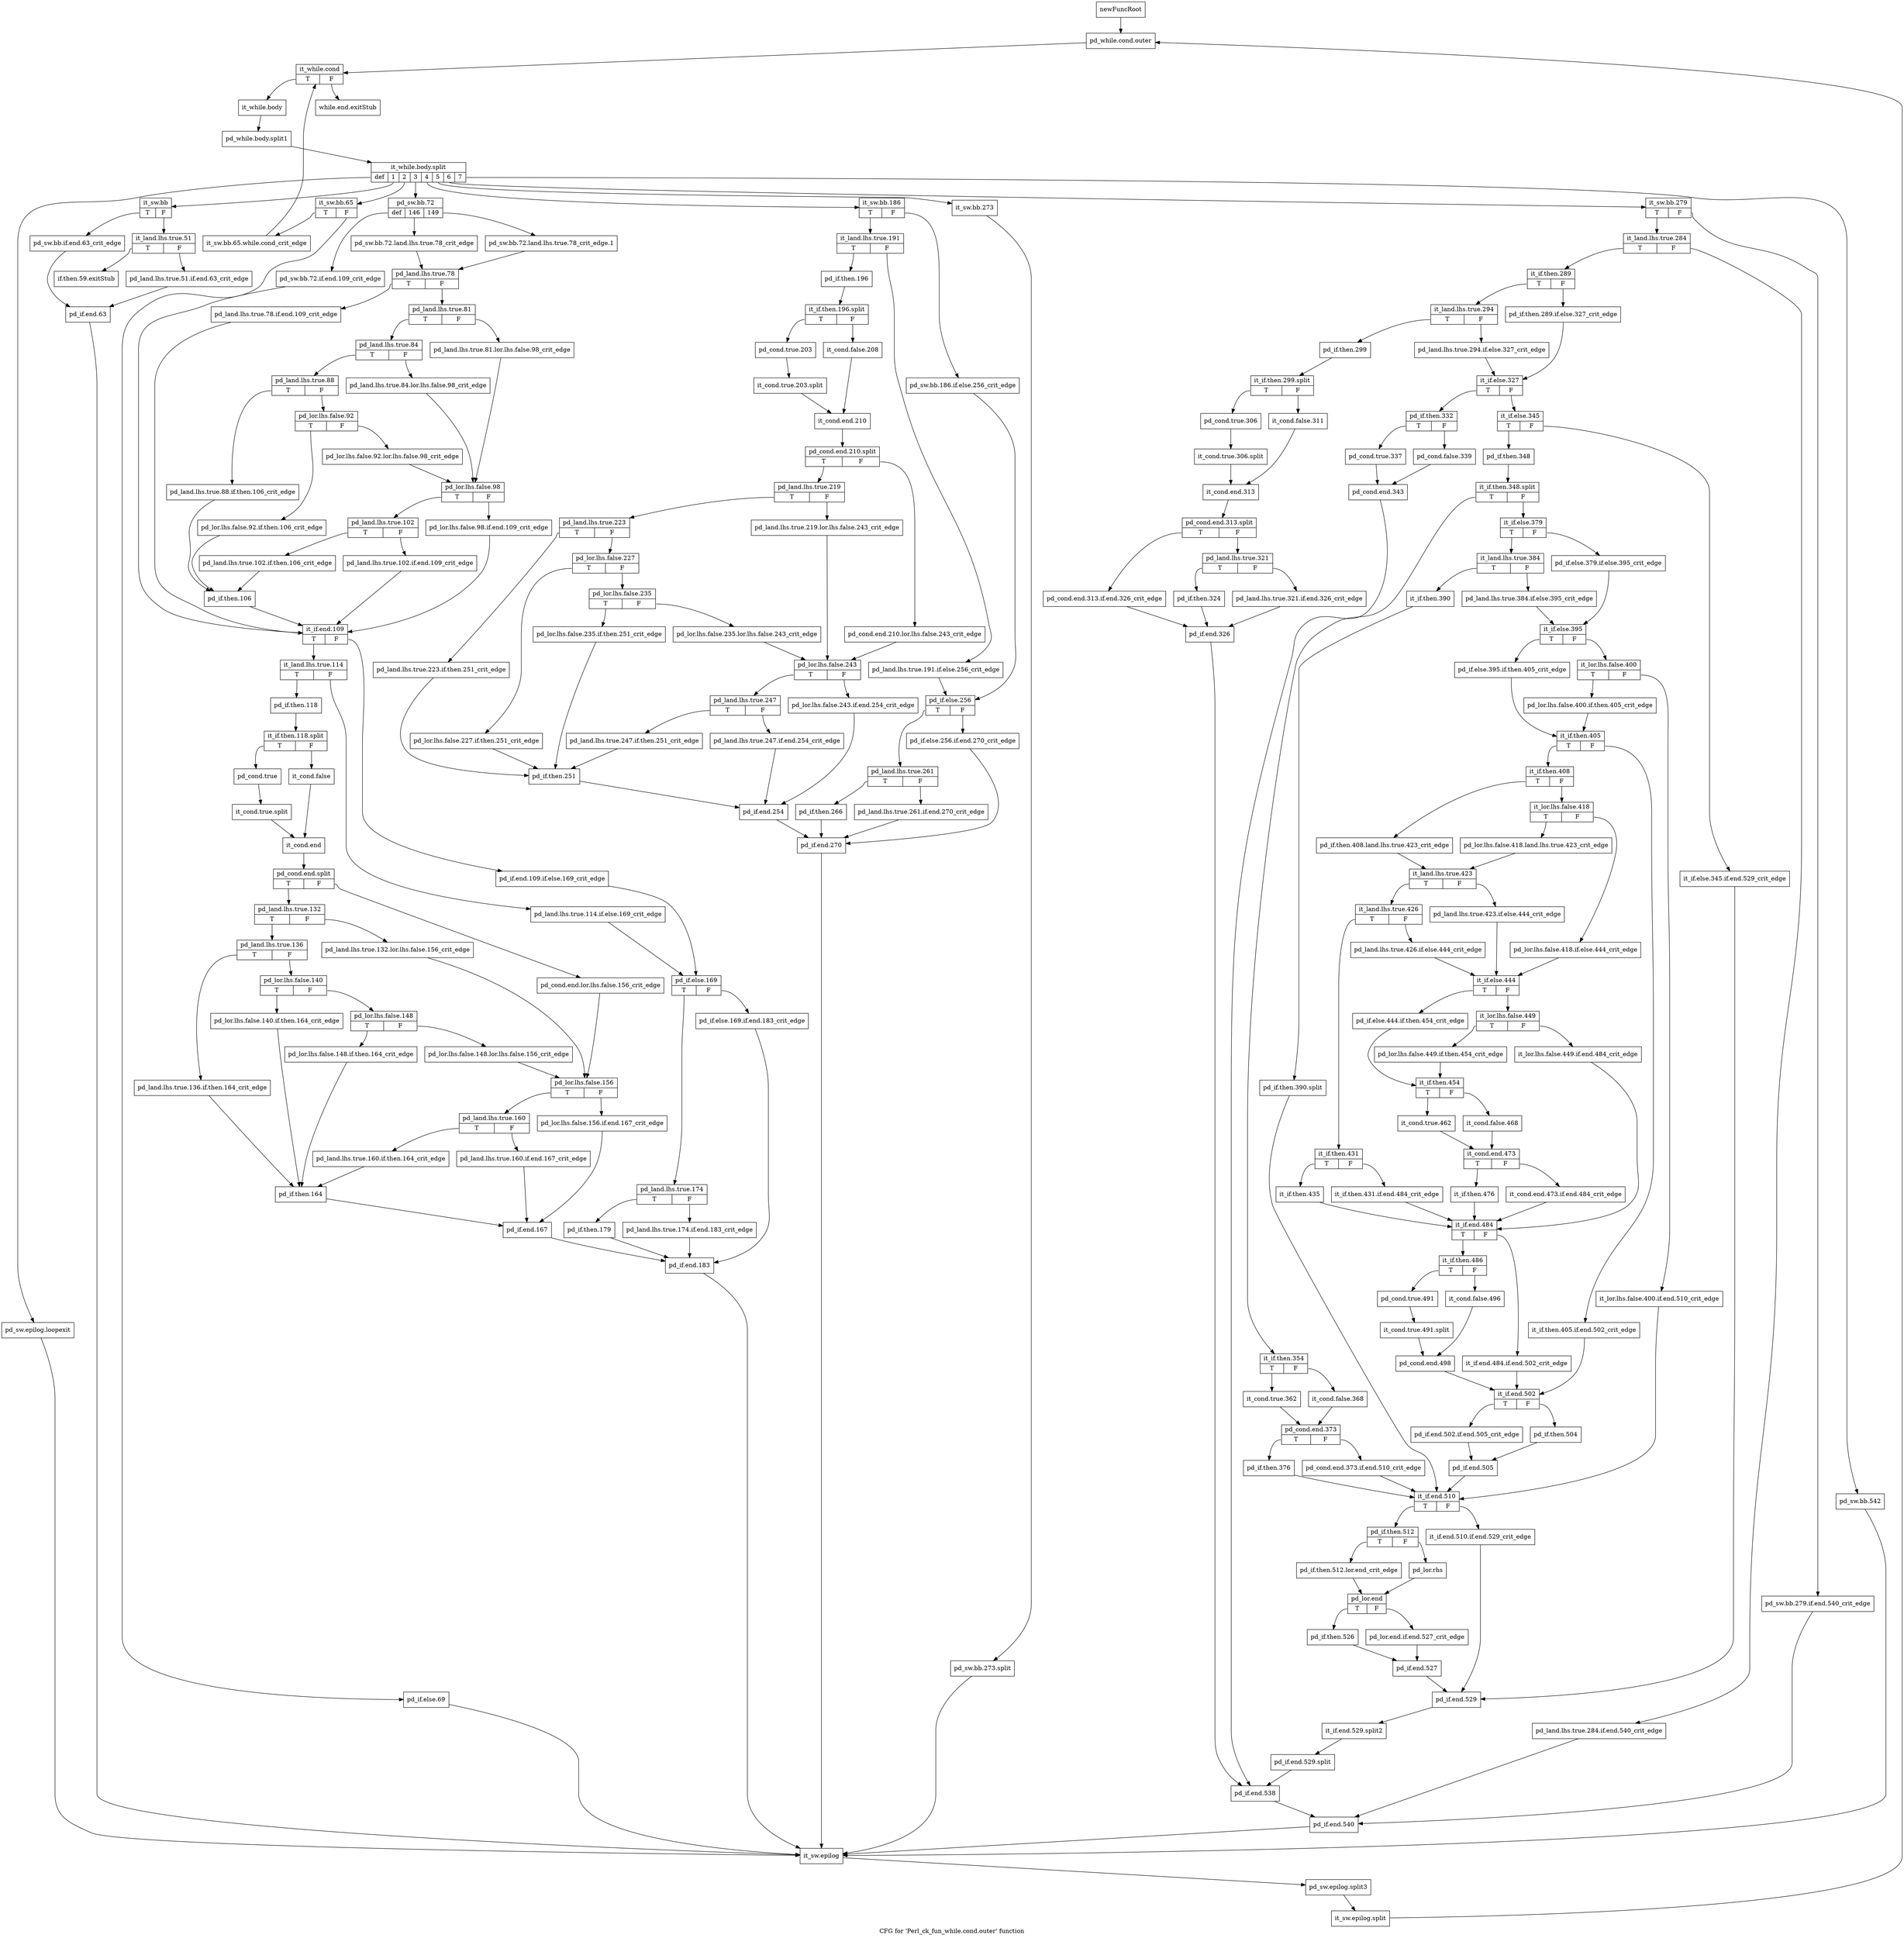 digraph "CFG for 'Perl_ck_fun_while.cond.outer' function" {
	label="CFG for 'Perl_ck_fun_while.cond.outer' function";

	Node0x4c5b9a0 [shape=record,label="{newFuncRoot}"];
	Node0x4c5b9a0 -> Node0x4c5ba90;
	Node0x4c5b9f0 [shape=record,label="{while.end.exitStub}"];
	Node0x4c5ba40 [shape=record,label="{if.then.59.exitStub}"];
	Node0x4c5ba90 [shape=record,label="{pd_while.cond.outer}"];
	Node0x4c5ba90 -> Node0x4c5bae0;
	Node0x4c5bae0 [shape=record,label="{it_while.cond|{<s0>T|<s1>F}}"];
	Node0x4c5bae0:s0 -> Node0x4c5bb30;
	Node0x4c5bae0:s1 -> Node0x4c5b9f0;
	Node0x4c5bb30 [shape=record,label="{it_while.body}"];
	Node0x4c5bb30 -> Node0x64572c0;
	Node0x64572c0 [shape=record,label="{pd_while.body.split1}"];
	Node0x64572c0 -> Node0x64571c0;
	Node0x64571c0 [shape=record,label="{it_while.body.split|{<s0>def|<s1>1|<s2>2|<s3>3|<s4>4|<s5>5|<s6>6|<s7>7}}"];
	Node0x64571c0:s0 -> Node0x4c5f410;
	Node0x64571c0:s1 -> Node0x4c5f280;
	Node0x64571c0:s2 -> Node0x4c5f190;
	Node0x64571c0:s3 -> Node0x4c5e150;
	Node0x64571c0:s4 -> Node0x4c5d7a0;
	Node0x64571c0:s5 -> Node0x4c5d750;
	Node0x64571c0:s6 -> Node0x4c5bbd0;
	Node0x64571c0:s7 -> Node0x4c5bb80;
	Node0x4c5bb80 [shape=record,label="{pd_sw.bb.542}"];
	Node0x4c5bb80 -> Node0x4c5f460;
	Node0x4c5bbd0 [shape=record,label="{it_sw.bb.279|{<s0>T|<s1>F}}"];
	Node0x4c5bbd0:s0 -> Node0x4c5bc70;
	Node0x4c5bbd0:s1 -> Node0x4c5bc20;
	Node0x4c5bc20 [shape=record,label="{pd_sw.bb.279.if.end.540_crit_edge}"];
	Node0x4c5bc20 -> Node0x4c5d700;
	Node0x4c5bc70 [shape=record,label="{it_land.lhs.true.284|{<s0>T|<s1>F}}"];
	Node0x4c5bc70:s0 -> Node0x4c5bd10;
	Node0x4c5bc70:s1 -> Node0x4c5bcc0;
	Node0x4c5bcc0 [shape=record,label="{pd_land.lhs.true.284.if.end.540_crit_edge}"];
	Node0x4c5bcc0 -> Node0x4c5d700;
	Node0x4c5bd10 [shape=record,label="{it_if.then.289|{<s0>T|<s1>F}}"];
	Node0x4c5bd10:s0 -> Node0x4c5bdb0;
	Node0x4c5bd10:s1 -> Node0x4c5bd60;
	Node0x4c5bd60 [shape=record,label="{pd_if.then.289.if.else.327_crit_edge}"];
	Node0x4c5bd60 -> Node0x4c5be50;
	Node0x4c5bdb0 [shape=record,label="{it_land.lhs.true.294|{<s0>T|<s1>F}}"];
	Node0x4c5bdb0:s0 -> Node0x4c5d3e0;
	Node0x4c5bdb0:s1 -> Node0x4c5be00;
	Node0x4c5be00 [shape=record,label="{pd_land.lhs.true.294.if.else.327_crit_edge}"];
	Node0x4c5be00 -> Node0x4c5be50;
	Node0x4c5be50 [shape=record,label="{it_if.else.327|{<s0>T|<s1>F}}"];
	Node0x4c5be50:s0 -> Node0x4c5d2a0;
	Node0x4c5be50:s1 -> Node0x4c5bea0;
	Node0x4c5bea0 [shape=record,label="{it_if.else.345|{<s0>T|<s1>F}}"];
	Node0x4c5bea0:s0 -> Node0x4c5bf40;
	Node0x4c5bea0:s1 -> Node0x4c5bef0;
	Node0x4c5bef0 [shape=record,label="{it_if.else.345.if.end.529_crit_edge}"];
	Node0x4c5bef0 -> Node0x4c5d250;
	Node0x4c5bf40 [shape=record,label="{pd_if.then.348}"];
	Node0x4c5bf40 -> Node0x6457070;
	Node0x6457070 [shape=record,label="{it_if.then.348.split|{<s0>T|<s1>F}}"];
	Node0x6457070:s0 -> Node0x4c5cda0;
	Node0x6457070:s1 -> Node0x4c5bf90;
	Node0x4c5bf90 [shape=record,label="{it_if.else.379|{<s0>T|<s1>F}}"];
	Node0x4c5bf90:s0 -> Node0x4c5c030;
	Node0x4c5bf90:s1 -> Node0x4c5bfe0;
	Node0x4c5bfe0 [shape=record,label="{pd_if.else.379.if.else.395_crit_edge}"];
	Node0x4c5bfe0 -> Node0x4c5c0d0;
	Node0x4c5c030 [shape=record,label="{it_land.lhs.true.384|{<s0>T|<s1>F}}"];
	Node0x4c5c030:s0 -> Node0x4c5cd50;
	Node0x4c5c030:s1 -> Node0x4c5c080;
	Node0x4c5c080 [shape=record,label="{pd_land.lhs.true.384.if.else.395_crit_edge}"];
	Node0x4c5c080 -> Node0x4c5c0d0;
	Node0x4c5c0d0 [shape=record,label="{it_if.else.395|{<s0>T|<s1>F}}"];
	Node0x4c5c0d0:s0 -> Node0x4c5c210;
	Node0x4c5c0d0:s1 -> Node0x4c5c120;
	Node0x4c5c120 [shape=record,label="{it_lor.lhs.false.400|{<s0>T|<s1>F}}"];
	Node0x4c5c120:s0 -> Node0x4c5c1c0;
	Node0x4c5c120:s1 -> Node0x4c5c170;
	Node0x4c5c170 [shape=record,label="{it_lor.lhs.false.400.if.end.510_crit_edge}"];
	Node0x4c5c170 -> Node0x4c5cf80;
	Node0x4c5c1c0 [shape=record,label="{pd_lor.lhs.false.400.if.then.405_crit_edge}"];
	Node0x4c5c1c0 -> Node0x4c5c260;
	Node0x4c5c210 [shape=record,label="{pd_if.else.395.if.then.405_crit_edge}"];
	Node0x4c5c210 -> Node0x4c5c260;
	Node0x4c5c260 [shape=record,label="{it_if.then.405|{<s0>T|<s1>F}}"];
	Node0x4c5c260:s0 -> Node0x4c5c300;
	Node0x4c5c260:s1 -> Node0x4c5c2b0;
	Node0x4c5c2b0 [shape=record,label="{it_if.then.405.if.end.502_crit_edge}"];
	Node0x4c5c2b0 -> Node0x4c5cc10;
	Node0x4c5c300 [shape=record,label="{it_if.then.408|{<s0>T|<s1>F}}"];
	Node0x4c5c300:s0 -> Node0x4c5c440;
	Node0x4c5c300:s1 -> Node0x4c5c350;
	Node0x4c5c350 [shape=record,label="{it_lor.lhs.false.418|{<s0>T|<s1>F}}"];
	Node0x4c5c350:s0 -> Node0x4c5c3f0;
	Node0x4c5c350:s1 -> Node0x4c5c3a0;
	Node0x4c5c3a0 [shape=record,label="{pd_lor.lhs.false.418.if.else.444_crit_edge}"];
	Node0x4c5c3a0 -> Node0x4c5c5d0;
	Node0x4c5c3f0 [shape=record,label="{pd_lor.lhs.false.418.land.lhs.true.423_crit_edge}"];
	Node0x4c5c3f0 -> Node0x4c5c490;
	Node0x4c5c440 [shape=record,label="{pd_if.then.408.land.lhs.true.423_crit_edge}"];
	Node0x4c5c440 -> Node0x4c5c490;
	Node0x4c5c490 [shape=record,label="{it_land.lhs.true.423|{<s0>T|<s1>F}}"];
	Node0x4c5c490:s0 -> Node0x4c5c530;
	Node0x4c5c490:s1 -> Node0x4c5c4e0;
	Node0x4c5c4e0 [shape=record,label="{pd_land.lhs.true.423.if.else.444_crit_edge}"];
	Node0x4c5c4e0 -> Node0x4c5c5d0;
	Node0x4c5c530 [shape=record,label="{it_land.lhs.true.426|{<s0>T|<s1>F}}"];
	Node0x4c5c530:s0 -> Node0x4c5c940;
	Node0x4c5c530:s1 -> Node0x4c5c580;
	Node0x4c5c580 [shape=record,label="{pd_land.lhs.true.426.if.else.444_crit_edge}"];
	Node0x4c5c580 -> Node0x4c5c5d0;
	Node0x4c5c5d0 [shape=record,label="{it_if.else.444|{<s0>T|<s1>F}}"];
	Node0x4c5c5d0:s0 -> Node0x4c5c710;
	Node0x4c5c5d0:s1 -> Node0x4c5c620;
	Node0x4c5c620 [shape=record,label="{it_lor.lhs.false.449|{<s0>T|<s1>F}}"];
	Node0x4c5c620:s0 -> Node0x4c5c6c0;
	Node0x4c5c620:s1 -> Node0x4c5c670;
	Node0x4c5c670 [shape=record,label="{it_lor.lhs.false.449.if.end.484_crit_edge}"];
	Node0x4c5c670 -> Node0x4c5ca30;
	Node0x4c5c6c0 [shape=record,label="{pd_lor.lhs.false.449.if.then.454_crit_edge}"];
	Node0x4c5c6c0 -> Node0x4c5c760;
	Node0x4c5c710 [shape=record,label="{pd_if.else.444.if.then.454_crit_edge}"];
	Node0x4c5c710 -> Node0x4c5c760;
	Node0x4c5c760 [shape=record,label="{it_if.then.454|{<s0>T|<s1>F}}"];
	Node0x4c5c760:s0 -> Node0x4c5c800;
	Node0x4c5c760:s1 -> Node0x4c5c7b0;
	Node0x4c5c7b0 [shape=record,label="{it_cond.false.468}"];
	Node0x4c5c7b0 -> Node0x4c5c850;
	Node0x4c5c800 [shape=record,label="{it_cond.true.462}"];
	Node0x4c5c800 -> Node0x4c5c850;
	Node0x4c5c850 [shape=record,label="{it_cond.end.473|{<s0>T|<s1>F}}"];
	Node0x4c5c850:s0 -> Node0x4c5c8f0;
	Node0x4c5c850:s1 -> Node0x4c5c8a0;
	Node0x4c5c8a0 [shape=record,label="{it_cond.end.473.if.end.484_crit_edge}"];
	Node0x4c5c8a0 -> Node0x4c5ca30;
	Node0x4c5c8f0 [shape=record,label="{it_if.then.476}"];
	Node0x4c5c8f0 -> Node0x4c5ca30;
	Node0x4c5c940 [shape=record,label="{it_if.then.431|{<s0>T|<s1>F}}"];
	Node0x4c5c940:s0 -> Node0x4c5c9e0;
	Node0x4c5c940:s1 -> Node0x4c5c990;
	Node0x4c5c990 [shape=record,label="{it_if.then.431.if.end.484_crit_edge}"];
	Node0x4c5c990 -> Node0x4c5ca30;
	Node0x4c5c9e0 [shape=record,label="{it_if.then.435}"];
	Node0x4c5c9e0 -> Node0x4c5ca30;
	Node0x4c5ca30 [shape=record,label="{it_if.end.484|{<s0>T|<s1>F}}"];
	Node0x4c5ca30:s0 -> Node0x4c5cad0;
	Node0x4c5ca30:s1 -> Node0x4c5ca80;
	Node0x4c5ca80 [shape=record,label="{it_if.end.484.if.end.502_crit_edge}"];
	Node0x4c5ca80 -> Node0x4c5cc10;
	Node0x4c5cad0 [shape=record,label="{it_if.then.486|{<s0>T|<s1>F}}"];
	Node0x4c5cad0:s0 -> Node0x4c5cb70;
	Node0x4c5cad0:s1 -> Node0x4c5cb20;
	Node0x4c5cb20 [shape=record,label="{it_cond.false.496}"];
	Node0x4c5cb20 -> Node0x4c5cbc0;
	Node0x4c5cb70 [shape=record,label="{pd_cond.true.491}"];
	Node0x4c5cb70 -> Node0x6456b90;
	Node0x6456b90 [shape=record,label="{it_cond.true.491.split}"];
	Node0x6456b90 -> Node0x4c5cbc0;
	Node0x4c5cbc0 [shape=record,label="{pd_cond.end.498}"];
	Node0x4c5cbc0 -> Node0x4c5cc10;
	Node0x4c5cc10 [shape=record,label="{it_if.end.502|{<s0>T|<s1>F}}"];
	Node0x4c5cc10:s0 -> Node0x4c5ccb0;
	Node0x4c5cc10:s1 -> Node0x4c5cc60;
	Node0x4c5cc60 [shape=record,label="{pd_if.then.504}"];
	Node0x4c5cc60 -> Node0x4c5cd00;
	Node0x4c5ccb0 [shape=record,label="{pd_if.end.502.if.end.505_crit_edge}"];
	Node0x4c5ccb0 -> Node0x4c5cd00;
	Node0x4c5cd00 [shape=record,label="{pd_if.end.505}"];
	Node0x4c5cd00 -> Node0x4c5cf80;
	Node0x4c5cd50 [shape=record,label="{it_if.then.390}"];
	Node0x4c5cd50 -> Node0x6456470;
	Node0x6456470 [shape=record,label="{pd_if.then.390.split}"];
	Node0x6456470 -> Node0x4c5cf80;
	Node0x4c5cda0 [shape=record,label="{it_if.then.354|{<s0>T|<s1>F}}"];
	Node0x4c5cda0:s0 -> Node0x4c5ce40;
	Node0x4c5cda0:s1 -> Node0x4c5cdf0;
	Node0x4c5cdf0 [shape=record,label="{it_cond.false.368}"];
	Node0x4c5cdf0 -> Node0x4c5ce90;
	Node0x4c5ce40 [shape=record,label="{it_cond.true.362}"];
	Node0x4c5ce40 -> Node0x4c5ce90;
	Node0x4c5ce90 [shape=record,label="{pd_cond.end.373|{<s0>T|<s1>F}}"];
	Node0x4c5ce90:s0 -> Node0x4c5cf30;
	Node0x4c5ce90:s1 -> Node0x4c5cee0;
	Node0x4c5cee0 [shape=record,label="{pd_cond.end.373.if.end.510_crit_edge}"];
	Node0x4c5cee0 -> Node0x4c5cf80;
	Node0x4c5cf30 [shape=record,label="{pd_if.then.376}"];
	Node0x4c5cf30 -> Node0x4c5cf80;
	Node0x4c5cf80 [shape=record,label="{it_if.end.510|{<s0>T|<s1>F}}"];
	Node0x4c5cf80:s0 -> Node0x4c5d020;
	Node0x4c5cf80:s1 -> Node0x4c5cfd0;
	Node0x4c5cfd0 [shape=record,label="{it_if.end.510.if.end.529_crit_edge}"];
	Node0x4c5cfd0 -> Node0x4c5d250;
	Node0x4c5d020 [shape=record,label="{pd_if.then.512|{<s0>T|<s1>F}}"];
	Node0x4c5d020:s0 -> Node0x4c5d0c0;
	Node0x4c5d020:s1 -> Node0x4c5d070;
	Node0x4c5d070 [shape=record,label="{pd_lor.rhs}"];
	Node0x4c5d070 -> Node0x4c5d110;
	Node0x4c5d0c0 [shape=record,label="{pd_if.then.512.lor.end_crit_edge}"];
	Node0x4c5d0c0 -> Node0x4c5d110;
	Node0x4c5d110 [shape=record,label="{pd_lor.end|{<s0>T|<s1>F}}"];
	Node0x4c5d110:s0 -> Node0x4c5d1b0;
	Node0x4c5d110:s1 -> Node0x4c5d160;
	Node0x4c5d160 [shape=record,label="{pd_lor.end.if.end.527_crit_edge}"];
	Node0x4c5d160 -> Node0x4c5d200;
	Node0x4c5d1b0 [shape=record,label="{pd_if.then.526}"];
	Node0x4c5d1b0 -> Node0x4c5d200;
	Node0x4c5d200 [shape=record,label="{pd_if.end.527}"];
	Node0x4c5d200 -> Node0x4c5d250;
	Node0x4c5d250 [shape=record,label="{pd_if.end.529}"];
	Node0x4c5d250 -> Node0x6455e10;
	Node0x6455e10 [shape=record,label="{it_if.end.529.split2}"];
	Node0x6455e10 -> Node0x6456150;
	Node0x6456150 [shape=record,label="{pd_if.end.529.split}"];
	Node0x6456150 -> Node0x4c5d6b0;
	Node0x4c5d2a0 [shape=record,label="{pd_if.then.332|{<s0>T|<s1>F}}"];
	Node0x4c5d2a0:s0 -> Node0x4c5d340;
	Node0x4c5d2a0:s1 -> Node0x4c5d2f0;
	Node0x4c5d2f0 [shape=record,label="{pd_cond.false.339}"];
	Node0x4c5d2f0 -> Node0x4c5d390;
	Node0x4c5d340 [shape=record,label="{pd_cond.true.337}"];
	Node0x4c5d340 -> Node0x4c5d390;
	Node0x4c5d390 [shape=record,label="{pd_cond.end.343}"];
	Node0x4c5d390 -> Node0x4c5d6b0;
	Node0x4c5d3e0 [shape=record,label="{pd_if.then.299}"];
	Node0x4c5d3e0 -> Node0x6455c80;
	Node0x6455c80 [shape=record,label="{it_if.then.299.split|{<s0>T|<s1>F}}"];
	Node0x6455c80:s0 -> Node0x4c5d480;
	Node0x6455c80:s1 -> Node0x4c5d430;
	Node0x4c5d430 [shape=record,label="{it_cond.false.311}"];
	Node0x4c5d430 -> Node0x4c5d4d0;
	Node0x4c5d480 [shape=record,label="{pd_cond.true.306}"];
	Node0x4c5d480 -> Node0x6455b00;
	Node0x6455b00 [shape=record,label="{it_cond.true.306.split}"];
	Node0x6455b00 -> Node0x4c5d4d0;
	Node0x4c5d4d0 [shape=record,label="{it_cond.end.313}"];
	Node0x4c5d4d0 -> Node0x6454ed0;
	Node0x6454ed0 [shape=record,label="{pd_cond.end.313.split|{<s0>T|<s1>F}}"];
	Node0x6454ed0:s0 -> Node0x4c5d610;
	Node0x6454ed0:s1 -> Node0x4c5d520;
	Node0x4c5d520 [shape=record,label="{pd_land.lhs.true.321|{<s0>T|<s1>F}}"];
	Node0x4c5d520:s0 -> Node0x4c5d5c0;
	Node0x4c5d520:s1 -> Node0x4c5d570;
	Node0x4c5d570 [shape=record,label="{pd_land.lhs.true.321.if.end.326_crit_edge}"];
	Node0x4c5d570 -> Node0x4c5d660;
	Node0x4c5d5c0 [shape=record,label="{pd_if.then.324}"];
	Node0x4c5d5c0 -> Node0x4c5d660;
	Node0x4c5d610 [shape=record,label="{pd_cond.end.313.if.end.326_crit_edge}"];
	Node0x4c5d610 -> Node0x4c5d660;
	Node0x4c5d660 [shape=record,label="{pd_if.end.326}"];
	Node0x4c5d660 -> Node0x4c5d6b0;
	Node0x4c5d6b0 [shape=record,label="{pd_if.end.538}"];
	Node0x4c5d6b0 -> Node0x4c5d700;
	Node0x4c5d700 [shape=record,label="{pd_if.end.540}"];
	Node0x4c5d700 -> Node0x4c5f460;
	Node0x4c5d750 [shape=record,label="{it_sw.bb.273}"];
	Node0x4c5d750 -> Node0x6454e50;
	Node0x6454e50 [shape=record,label="{pd_sw.bb.273.split}"];
	Node0x6454e50 -> Node0x4c5f460;
	Node0x4c5d7a0 [shape=record,label="{it_sw.bb.186|{<s0>T|<s1>F}}"];
	Node0x4c5d7a0:s0 -> Node0x4c5d840;
	Node0x4c5d7a0:s1 -> Node0x4c5d7f0;
	Node0x4c5d7f0 [shape=record,label="{pd_sw.bb.186.if.else.256_crit_edge}"];
	Node0x4c5d7f0 -> Node0x4c5d8e0;
	Node0x4c5d840 [shape=record,label="{it_land.lhs.true.191|{<s0>T|<s1>F}}"];
	Node0x4c5d840:s0 -> Node0x4c5da70;
	Node0x4c5d840:s1 -> Node0x4c5d890;
	Node0x4c5d890 [shape=record,label="{pd_land.lhs.true.191.if.else.256_crit_edge}"];
	Node0x4c5d890 -> Node0x4c5d8e0;
	Node0x4c5d8e0 [shape=record,label="{pd_if.else.256|{<s0>T|<s1>F}}"];
	Node0x4c5d8e0:s0 -> Node0x4c5d980;
	Node0x4c5d8e0:s1 -> Node0x4c5d930;
	Node0x4c5d930 [shape=record,label="{pd_if.else.256.if.end.270_crit_edge}"];
	Node0x4c5d930 -> Node0x4c5e100;
	Node0x4c5d980 [shape=record,label="{pd_land.lhs.true.261|{<s0>T|<s1>F}}"];
	Node0x4c5d980:s0 -> Node0x4c5da20;
	Node0x4c5d980:s1 -> Node0x4c5d9d0;
	Node0x4c5d9d0 [shape=record,label="{pd_land.lhs.true.261.if.end.270_crit_edge}"];
	Node0x4c5d9d0 -> Node0x4c5e100;
	Node0x4c5da20 [shape=record,label="{pd_if.then.266}"];
	Node0x4c5da20 -> Node0x4c5e100;
	Node0x4c5da70 [shape=record,label="{pd_if.then.196}"];
	Node0x4c5da70 -> Node0x6454580;
	Node0x6454580 [shape=record,label="{it_if.then.196.split|{<s0>T|<s1>F}}"];
	Node0x6454580:s0 -> Node0x4c5db10;
	Node0x6454580:s1 -> Node0x4c5dac0;
	Node0x4c5dac0 [shape=record,label="{it_cond.false.208}"];
	Node0x4c5dac0 -> Node0x4c5db60;
	Node0x4c5db10 [shape=record,label="{pd_cond.true.203}"];
	Node0x4c5db10 -> Node0x6454680;
	Node0x6454680 [shape=record,label="{it_cond.true.203.split}"];
	Node0x6454680 -> Node0x4c5db60;
	Node0x4c5db60 [shape=record,label="{it_cond.end.210}"];
	Node0x4c5db60 -> Node0x6454480;
	Node0x6454480 [shape=record,label="{pd_cond.end.210.split|{<s0>T|<s1>F}}"];
	Node0x6454480:s0 -> Node0x4c5dc00;
	Node0x6454480:s1 -> Node0x4c5dbb0;
	Node0x4c5dbb0 [shape=record,label="{pd_cond.end.210.lor.lhs.false.243_crit_edge}"];
	Node0x4c5dbb0 -> Node0x4c5dde0;
	Node0x4c5dc00 [shape=record,label="{pd_land.lhs.true.219|{<s0>T|<s1>F}}"];
	Node0x4c5dc00:s0 -> Node0x4c5dca0;
	Node0x4c5dc00:s1 -> Node0x4c5dc50;
	Node0x4c5dc50 [shape=record,label="{pd_land.lhs.true.219.lor.lhs.false.243_crit_edge}"];
	Node0x4c5dc50 -> Node0x4c5dde0;
	Node0x4c5dca0 [shape=record,label="{pd_land.lhs.true.223|{<s0>T|<s1>F}}"];
	Node0x4c5dca0:s0 -> Node0x4c5e010;
	Node0x4c5dca0:s1 -> Node0x4c5dcf0;
	Node0x4c5dcf0 [shape=record,label="{pd_lor.lhs.false.227|{<s0>T|<s1>F}}"];
	Node0x4c5dcf0:s0 -> Node0x4c5dfc0;
	Node0x4c5dcf0:s1 -> Node0x4c5dd40;
	Node0x4c5dd40 [shape=record,label="{pd_lor.lhs.false.235|{<s0>T|<s1>F}}"];
	Node0x4c5dd40:s0 -> Node0x4c5df70;
	Node0x4c5dd40:s1 -> Node0x4c5dd90;
	Node0x4c5dd90 [shape=record,label="{pd_lor.lhs.false.235.lor.lhs.false.243_crit_edge}"];
	Node0x4c5dd90 -> Node0x4c5dde0;
	Node0x4c5dde0 [shape=record,label="{pd_lor.lhs.false.243|{<s0>T|<s1>F}}"];
	Node0x4c5dde0:s0 -> Node0x4c5de80;
	Node0x4c5dde0:s1 -> Node0x4c5de30;
	Node0x4c5de30 [shape=record,label="{pd_lor.lhs.false.243.if.end.254_crit_edge}"];
	Node0x4c5de30 -> Node0x4c5e0b0;
	Node0x4c5de80 [shape=record,label="{pd_land.lhs.true.247|{<s0>T|<s1>F}}"];
	Node0x4c5de80:s0 -> Node0x4c5df20;
	Node0x4c5de80:s1 -> Node0x4c5ded0;
	Node0x4c5ded0 [shape=record,label="{pd_land.lhs.true.247.if.end.254_crit_edge}"];
	Node0x4c5ded0 -> Node0x4c5e0b0;
	Node0x4c5df20 [shape=record,label="{pd_land.lhs.true.247.if.then.251_crit_edge}"];
	Node0x4c5df20 -> Node0x4c5e060;
	Node0x4c5df70 [shape=record,label="{pd_lor.lhs.false.235.if.then.251_crit_edge}"];
	Node0x4c5df70 -> Node0x4c5e060;
	Node0x4c5dfc0 [shape=record,label="{pd_lor.lhs.false.227.if.then.251_crit_edge}"];
	Node0x4c5dfc0 -> Node0x4c5e060;
	Node0x4c5e010 [shape=record,label="{pd_land.lhs.true.223.if.then.251_crit_edge}"];
	Node0x4c5e010 -> Node0x4c5e060;
	Node0x4c5e060 [shape=record,label="{pd_if.then.251}"];
	Node0x4c5e060 -> Node0x4c5e0b0;
	Node0x4c5e0b0 [shape=record,label="{pd_if.end.254}"];
	Node0x4c5e0b0 -> Node0x4c5e100;
	Node0x4c5e100 [shape=record,label="{pd_if.end.270}"];
	Node0x4c5e100 -> Node0x4c5f460;
	Node0x4c5e150 [shape=record,label="{pd_sw.bb.72|{<s0>def|<s1>146|<s2>149}}"];
	Node0x4c5e150:s0 -> Node0x4c5e790;
	Node0x4c5e150:s1 -> Node0x4c5e1f0;
	Node0x4c5e150:s2 -> Node0x4c5e1a0;
	Node0x4c5e1a0 [shape=record,label="{pd_sw.bb.72.land.lhs.true.78_crit_edge.1}"];
	Node0x4c5e1a0 -> Node0x4c5e240;
	Node0x4c5e1f0 [shape=record,label="{pd_sw.bb.72.land.lhs.true.78_crit_edge}"];
	Node0x4c5e1f0 -> Node0x4c5e240;
	Node0x4c5e240 [shape=record,label="{pd_land.lhs.true.78|{<s0>T|<s1>F}}"];
	Node0x4c5e240:s0 -> Node0x4c5e740;
	Node0x4c5e240:s1 -> Node0x4c5e290;
	Node0x4c5e290 [shape=record,label="{pd_land.lhs.true.81|{<s0>T|<s1>F}}"];
	Node0x4c5e290:s0 -> Node0x4c5e330;
	Node0x4c5e290:s1 -> Node0x4c5e2e0;
	Node0x4c5e2e0 [shape=record,label="{pd_land.lhs.true.81.lor.lhs.false.98_crit_edge}"];
	Node0x4c5e2e0 -> Node0x4c5e4c0;
	Node0x4c5e330 [shape=record,label="{pd_land.lhs.true.84|{<s0>T|<s1>F}}"];
	Node0x4c5e330:s0 -> Node0x4c5e3d0;
	Node0x4c5e330:s1 -> Node0x4c5e380;
	Node0x4c5e380 [shape=record,label="{pd_land.lhs.true.84.lor.lhs.false.98_crit_edge}"];
	Node0x4c5e380 -> Node0x4c5e4c0;
	Node0x4c5e3d0 [shape=record,label="{pd_land.lhs.true.88|{<s0>T|<s1>F}}"];
	Node0x4c5e3d0:s0 -> Node0x4c5e6a0;
	Node0x4c5e3d0:s1 -> Node0x4c5e420;
	Node0x4c5e420 [shape=record,label="{pd_lor.lhs.false.92|{<s0>T|<s1>F}}"];
	Node0x4c5e420:s0 -> Node0x4c5e650;
	Node0x4c5e420:s1 -> Node0x4c5e470;
	Node0x4c5e470 [shape=record,label="{pd_lor.lhs.false.92.lor.lhs.false.98_crit_edge}"];
	Node0x4c5e470 -> Node0x4c5e4c0;
	Node0x4c5e4c0 [shape=record,label="{pd_lor.lhs.false.98|{<s0>T|<s1>F}}"];
	Node0x4c5e4c0:s0 -> Node0x4c5e560;
	Node0x4c5e4c0:s1 -> Node0x4c5e510;
	Node0x4c5e510 [shape=record,label="{pd_lor.lhs.false.98.if.end.109_crit_edge}"];
	Node0x4c5e510 -> Node0x4c5e7e0;
	Node0x4c5e560 [shape=record,label="{pd_land.lhs.true.102|{<s0>T|<s1>F}}"];
	Node0x4c5e560:s0 -> Node0x4c5e600;
	Node0x4c5e560:s1 -> Node0x4c5e5b0;
	Node0x4c5e5b0 [shape=record,label="{pd_land.lhs.true.102.if.end.109_crit_edge}"];
	Node0x4c5e5b0 -> Node0x4c5e7e0;
	Node0x4c5e600 [shape=record,label="{pd_land.lhs.true.102.if.then.106_crit_edge}"];
	Node0x4c5e600 -> Node0x4c5e6f0;
	Node0x4c5e650 [shape=record,label="{pd_lor.lhs.false.92.if.then.106_crit_edge}"];
	Node0x4c5e650 -> Node0x4c5e6f0;
	Node0x4c5e6a0 [shape=record,label="{pd_land.lhs.true.88.if.then.106_crit_edge}"];
	Node0x4c5e6a0 -> Node0x4c5e6f0;
	Node0x4c5e6f0 [shape=record,label="{pd_if.then.106}"];
	Node0x4c5e6f0 -> Node0x4c5e7e0;
	Node0x4c5e740 [shape=record,label="{pd_land.lhs.true.78.if.end.109_crit_edge}"];
	Node0x4c5e740 -> Node0x4c5e7e0;
	Node0x4c5e790 [shape=record,label="{pd_sw.bb.72.if.end.109_crit_edge}"];
	Node0x4c5e790 -> Node0x4c5e7e0;
	Node0x4c5e7e0 [shape=record,label="{it_if.end.109|{<s0>T|<s1>F}}"];
	Node0x4c5e7e0:s0 -> Node0x4c5e880;
	Node0x4c5e7e0:s1 -> Node0x4c5e830;
	Node0x4c5e830 [shape=record,label="{pd_if.end.109.if.else.169_crit_edge}"];
	Node0x4c5e830 -> Node0x4c5e920;
	Node0x4c5e880 [shape=record,label="{it_land.lhs.true.114|{<s0>T|<s1>F}}"];
	Node0x4c5e880:s0 -> Node0x4c5eab0;
	Node0x4c5e880:s1 -> Node0x4c5e8d0;
	Node0x4c5e8d0 [shape=record,label="{pd_land.lhs.true.114.if.else.169_crit_edge}"];
	Node0x4c5e8d0 -> Node0x4c5e920;
	Node0x4c5e920 [shape=record,label="{pd_if.else.169|{<s0>T|<s1>F}}"];
	Node0x4c5e920:s0 -> Node0x4c5e9c0;
	Node0x4c5e920:s1 -> Node0x4c5e970;
	Node0x4c5e970 [shape=record,label="{pd_if.else.169.if.end.183_crit_edge}"];
	Node0x4c5e970 -> Node0x4c5f140;
	Node0x4c5e9c0 [shape=record,label="{pd_land.lhs.true.174|{<s0>T|<s1>F}}"];
	Node0x4c5e9c0:s0 -> Node0x4c5ea60;
	Node0x4c5e9c0:s1 -> Node0x4c5ea10;
	Node0x4c5ea10 [shape=record,label="{pd_land.lhs.true.174.if.end.183_crit_edge}"];
	Node0x4c5ea10 -> Node0x4c5f140;
	Node0x4c5ea60 [shape=record,label="{pd_if.then.179}"];
	Node0x4c5ea60 -> Node0x4c5f140;
	Node0x4c5eab0 [shape=record,label="{pd_if.then.118}"];
	Node0x4c5eab0 -> Node0x6454400;
	Node0x6454400 [shape=record,label="{it_if.then.118.split|{<s0>T|<s1>F}}"];
	Node0x6454400:s0 -> Node0x4c5eb50;
	Node0x6454400:s1 -> Node0x4c5eb00;
	Node0x4c5eb00 [shape=record,label="{it_cond.false}"];
	Node0x4c5eb00 -> Node0x4c5eba0;
	Node0x4c5eb50 [shape=record,label="{pd_cond.true}"];
	Node0x4c5eb50 -> Node0x6454060;
	Node0x6454060 [shape=record,label="{it_cond.true.split}"];
	Node0x6454060 -> Node0x4c5eba0;
	Node0x4c5eba0 [shape=record,label="{it_cond.end}"];
	Node0x4c5eba0 -> Node0x6453bb0;
	Node0x6453bb0 [shape=record,label="{pd_cond.end.split|{<s0>T|<s1>F}}"];
	Node0x6453bb0:s0 -> Node0x4c5ec40;
	Node0x6453bb0:s1 -> Node0x4c5ebf0;
	Node0x4c5ebf0 [shape=record,label="{pd_cond.end.lor.lhs.false.156_crit_edge}"];
	Node0x4c5ebf0 -> Node0x4c5ee20;
	Node0x4c5ec40 [shape=record,label="{pd_land.lhs.true.132|{<s0>T|<s1>F}}"];
	Node0x4c5ec40:s0 -> Node0x4c5ece0;
	Node0x4c5ec40:s1 -> Node0x4c5ec90;
	Node0x4c5ec90 [shape=record,label="{pd_land.lhs.true.132.lor.lhs.false.156_crit_edge}"];
	Node0x4c5ec90 -> Node0x4c5ee20;
	Node0x4c5ece0 [shape=record,label="{pd_land.lhs.true.136|{<s0>T|<s1>F}}"];
	Node0x4c5ece0:s0 -> Node0x4c5f050;
	Node0x4c5ece0:s1 -> Node0x4c5ed30;
	Node0x4c5ed30 [shape=record,label="{pd_lor.lhs.false.140|{<s0>T|<s1>F}}"];
	Node0x4c5ed30:s0 -> Node0x4c5f000;
	Node0x4c5ed30:s1 -> Node0x4c5ed80;
	Node0x4c5ed80 [shape=record,label="{pd_lor.lhs.false.148|{<s0>T|<s1>F}}"];
	Node0x4c5ed80:s0 -> Node0x4c5efb0;
	Node0x4c5ed80:s1 -> Node0x4c5edd0;
	Node0x4c5edd0 [shape=record,label="{pd_lor.lhs.false.148.lor.lhs.false.156_crit_edge}"];
	Node0x4c5edd0 -> Node0x4c5ee20;
	Node0x4c5ee20 [shape=record,label="{pd_lor.lhs.false.156|{<s0>T|<s1>F}}"];
	Node0x4c5ee20:s0 -> Node0x4c5eec0;
	Node0x4c5ee20:s1 -> Node0x4c5ee70;
	Node0x4c5ee70 [shape=record,label="{pd_lor.lhs.false.156.if.end.167_crit_edge}"];
	Node0x4c5ee70 -> Node0x4c5f0f0;
	Node0x4c5eec0 [shape=record,label="{pd_land.lhs.true.160|{<s0>T|<s1>F}}"];
	Node0x4c5eec0:s0 -> Node0x4c5ef60;
	Node0x4c5eec0:s1 -> Node0x4c5ef10;
	Node0x4c5ef10 [shape=record,label="{pd_land.lhs.true.160.if.end.167_crit_edge}"];
	Node0x4c5ef10 -> Node0x4c5f0f0;
	Node0x4c5ef60 [shape=record,label="{pd_land.lhs.true.160.if.then.164_crit_edge}"];
	Node0x4c5ef60 -> Node0x4c5f0a0;
	Node0x4c5efb0 [shape=record,label="{pd_lor.lhs.false.148.if.then.164_crit_edge}"];
	Node0x4c5efb0 -> Node0x4c5f0a0;
	Node0x4c5f000 [shape=record,label="{pd_lor.lhs.false.140.if.then.164_crit_edge}"];
	Node0x4c5f000 -> Node0x4c5f0a0;
	Node0x4c5f050 [shape=record,label="{pd_land.lhs.true.136.if.then.164_crit_edge}"];
	Node0x4c5f050 -> Node0x4c5f0a0;
	Node0x4c5f0a0 [shape=record,label="{pd_if.then.164}"];
	Node0x4c5f0a0 -> Node0x4c5f0f0;
	Node0x4c5f0f0 [shape=record,label="{pd_if.end.167}"];
	Node0x4c5f0f0 -> Node0x4c5f140;
	Node0x4c5f140 [shape=record,label="{pd_if.end.183}"];
	Node0x4c5f140 -> Node0x4c5f460;
	Node0x4c5f190 [shape=record,label="{it_sw.bb.65|{<s0>T|<s1>F}}"];
	Node0x4c5f190:s0 -> Node0x4c5f230;
	Node0x4c5f190:s1 -> Node0x4c5f1e0;
	Node0x4c5f1e0 [shape=record,label="{pd_if.else.69}"];
	Node0x4c5f1e0 -> Node0x4c5f460;
	Node0x4c5f230 [shape=record,label="{it_sw.bb.65.while.cond_crit_edge}"];
	Node0x4c5f230 -> Node0x4c5bae0;
	Node0x4c5f280 [shape=record,label="{it_sw.bb|{<s0>T|<s1>F}}"];
	Node0x4c5f280:s0 -> Node0x4c5f370;
	Node0x4c5f280:s1 -> Node0x4c5f2d0;
	Node0x4c5f2d0 [shape=record,label="{it_land.lhs.true.51|{<s0>T|<s1>F}}"];
	Node0x4c5f2d0:s0 -> Node0x4c5ba40;
	Node0x4c5f2d0:s1 -> Node0x4c5f320;
	Node0x4c5f320 [shape=record,label="{pd_land.lhs.true.51.if.end.63_crit_edge}"];
	Node0x4c5f320 -> Node0x4c5f3c0;
	Node0x4c5f370 [shape=record,label="{pd_sw.bb.if.end.63_crit_edge}"];
	Node0x4c5f370 -> Node0x4c5f3c0;
	Node0x4c5f3c0 [shape=record,label="{pd_if.end.63}"];
	Node0x4c5f3c0 -> Node0x4c5f460;
	Node0x4c5f410 [shape=record,label="{pd_sw.epilog.loopexit}"];
	Node0x4c5f410 -> Node0x4c5f460;
	Node0x4c5f460 [shape=record,label="{it_sw.epilog}"];
	Node0x4c5f460 -> Node0x6453690;
	Node0x6453690 [shape=record,label="{pd_sw.epilog.split3}"];
	Node0x6453690 -> Node0x6453d30;
	Node0x6453d30 [shape=record,label="{it_sw.epilog.split}"];
	Node0x6453d30 -> Node0x4c5ba90;
}

